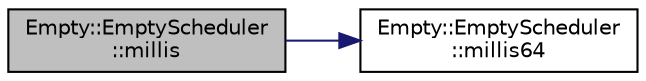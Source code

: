 digraph "Empty::EmptyScheduler::millis"
{
 // INTERACTIVE_SVG=YES
  edge [fontname="Helvetica",fontsize="10",labelfontname="Helvetica",labelfontsize="10"];
  node [fontname="Helvetica",fontsize="10",shape=record];
  rankdir="LR";
  Node1 [label="Empty::EmptyScheduler\l::millis",height=0.2,width=0.4,color="black", fillcolor="grey75", style="filled" fontcolor="black"];
  Node1 -> Node2 [color="midnightblue",fontsize="10",style="solid",fontname="Helvetica"];
  Node2 [label="Empty::EmptyScheduler\l::millis64",height=0.2,width=0.4,color="black", fillcolor="white", style="filled",URL="$classEmpty_1_1EmptyScheduler.html#a775b2751b5b651808e04b56b22740011"];
}
